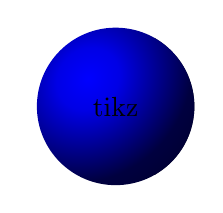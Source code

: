 \pgfdeclareradialshading{new}{\pgfqpoint{0bp}{0bp}}{%
 color(0bp)=(blue);
 color(6bp)=(blue!90!black);
 color(20bp)=(black!75!blue);
 color(30bp)=(black!85!blue)}

\begin{tikzpicture}
\begin{scope}
    \clip (-1,0) circle (1cm);
    \draw [fill=black!70] (0, 0) circle (1cm);
    \begin{scope}[transform canvas={xshift=-1cm, rotate=45}]
        \shade [shading=new] (0.00,0.50) ellipse (1.75 and 1.55);
    \end{scope}
    \node (nodename) at (-1, 0) [circle, minimum size = 2cm] {tikz};
\end{scope}
\end{tikzpicture}